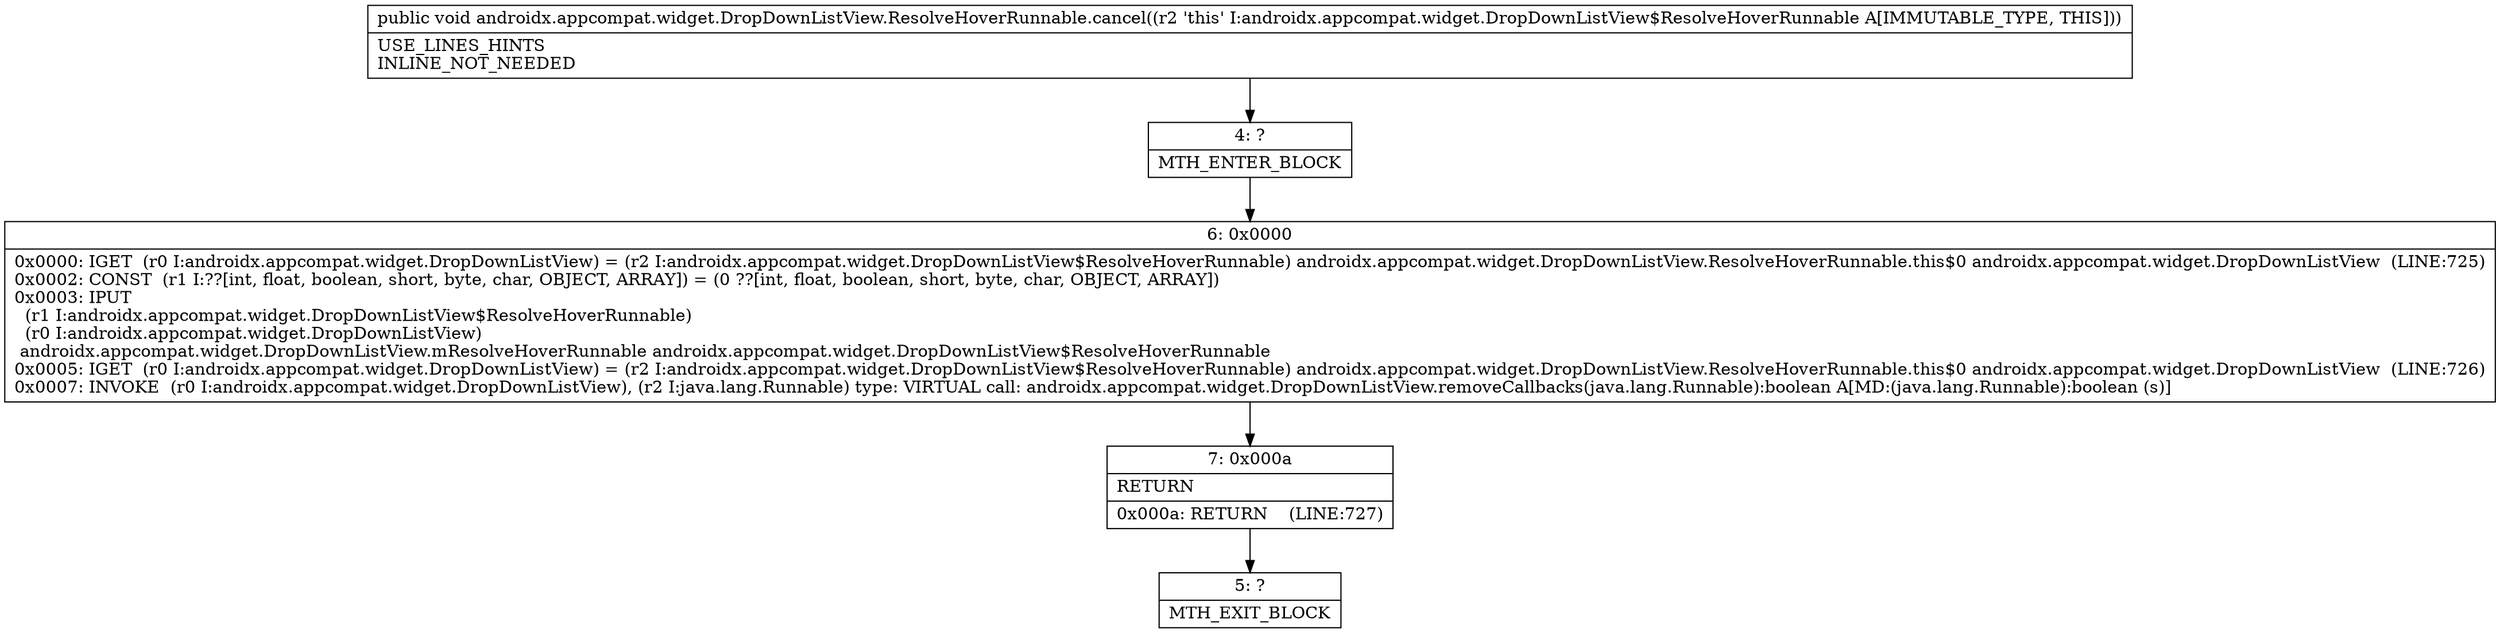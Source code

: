 digraph "CFG forandroidx.appcompat.widget.DropDownListView.ResolveHoverRunnable.cancel()V" {
Node_4 [shape=record,label="{4\:\ ?|MTH_ENTER_BLOCK\l}"];
Node_6 [shape=record,label="{6\:\ 0x0000|0x0000: IGET  (r0 I:androidx.appcompat.widget.DropDownListView) = (r2 I:androidx.appcompat.widget.DropDownListView$ResolveHoverRunnable) androidx.appcompat.widget.DropDownListView.ResolveHoverRunnable.this$0 androidx.appcompat.widget.DropDownListView  (LINE:725)\l0x0002: CONST  (r1 I:??[int, float, boolean, short, byte, char, OBJECT, ARRAY]) = (0 ??[int, float, boolean, short, byte, char, OBJECT, ARRAY]) \l0x0003: IPUT  \l  (r1 I:androidx.appcompat.widget.DropDownListView$ResolveHoverRunnable)\l  (r0 I:androidx.appcompat.widget.DropDownListView)\l androidx.appcompat.widget.DropDownListView.mResolveHoverRunnable androidx.appcompat.widget.DropDownListView$ResolveHoverRunnable \l0x0005: IGET  (r0 I:androidx.appcompat.widget.DropDownListView) = (r2 I:androidx.appcompat.widget.DropDownListView$ResolveHoverRunnable) androidx.appcompat.widget.DropDownListView.ResolveHoverRunnable.this$0 androidx.appcompat.widget.DropDownListView  (LINE:726)\l0x0007: INVOKE  (r0 I:androidx.appcompat.widget.DropDownListView), (r2 I:java.lang.Runnable) type: VIRTUAL call: androidx.appcompat.widget.DropDownListView.removeCallbacks(java.lang.Runnable):boolean A[MD:(java.lang.Runnable):boolean (s)]\l}"];
Node_7 [shape=record,label="{7\:\ 0x000a|RETURN\l|0x000a: RETURN    (LINE:727)\l}"];
Node_5 [shape=record,label="{5\:\ ?|MTH_EXIT_BLOCK\l}"];
MethodNode[shape=record,label="{public void androidx.appcompat.widget.DropDownListView.ResolveHoverRunnable.cancel((r2 'this' I:androidx.appcompat.widget.DropDownListView$ResolveHoverRunnable A[IMMUTABLE_TYPE, THIS]))  | USE_LINES_HINTS\lINLINE_NOT_NEEDED\l}"];
MethodNode -> Node_4;Node_4 -> Node_6;
Node_6 -> Node_7;
Node_7 -> Node_5;
}

